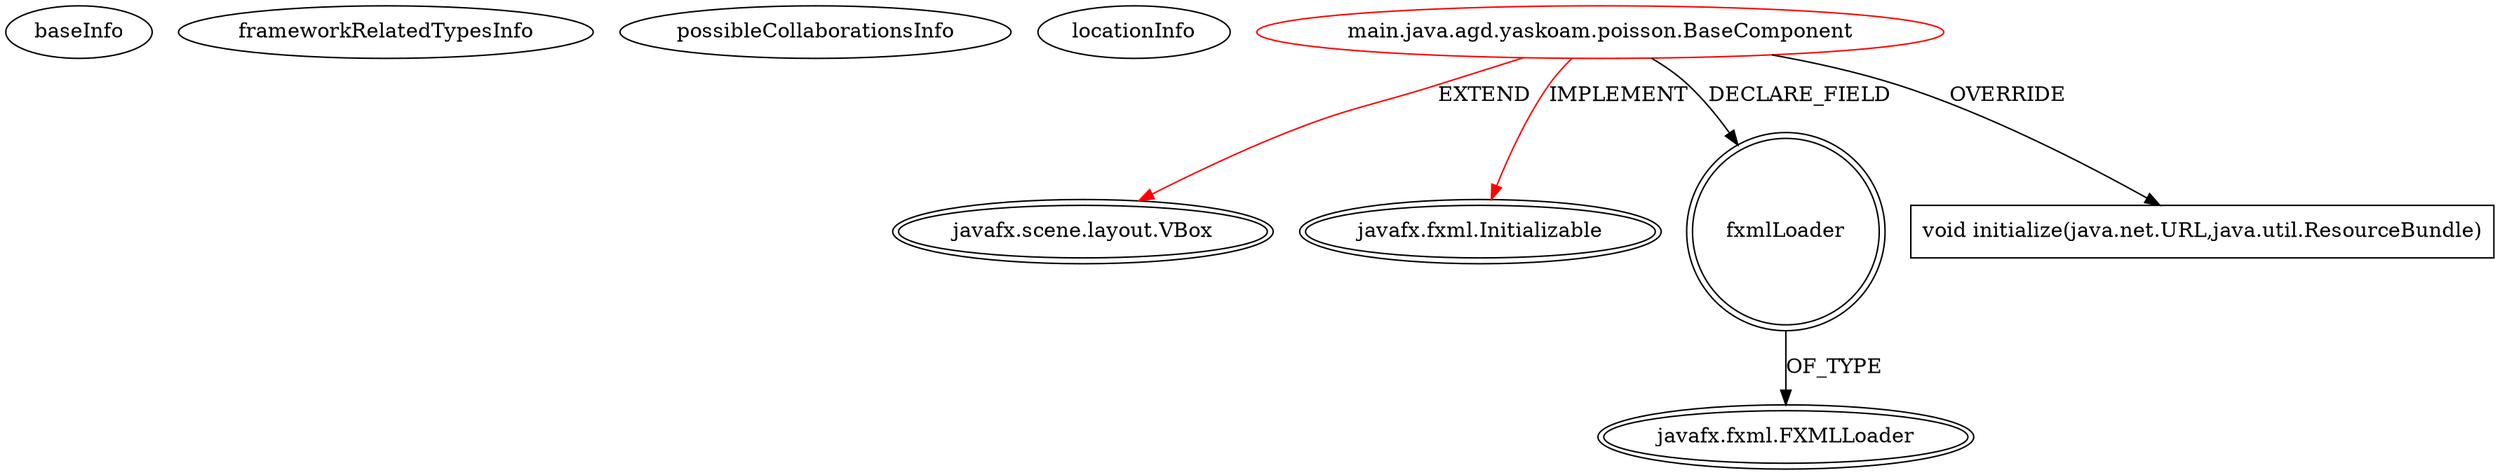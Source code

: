 digraph {
baseInfo[graphId=1792,category="extension_graph",isAnonymous=false,possibleRelation=false]
frameworkRelatedTypesInfo[0="javafx.scene.layout.VBox",1="javafx.fxml.Initializable"]
possibleCollaborationsInfo[]
locationInfo[projectName="alexei-yasko-PoissonDistributionDemo",filePath="/alexei-yasko-PoissonDistributionDemo/PoissonDistributionDemo-master/src/main/java/agd/yaskoam/poisson/BaseComponent.java",contextSignature="BaseComponent",graphId="1792"]
0[label="main.java.agd.yaskoam.poisson.BaseComponent",vertexType="ROOT_CLIENT_CLASS_DECLARATION",isFrameworkType=false,color=red]
1[label="javafx.scene.layout.VBox",vertexType="FRAMEWORK_CLASS_TYPE",isFrameworkType=true,peripheries=2]
2[label="javafx.fxml.Initializable",vertexType="FRAMEWORK_INTERFACE_TYPE",isFrameworkType=true,peripheries=2]
3[label="fxmlLoader",vertexType="FIELD_DECLARATION",isFrameworkType=true,peripheries=2,shape=circle]
4[label="javafx.fxml.FXMLLoader",vertexType="FRAMEWORK_CLASS_TYPE",isFrameworkType=true,peripheries=2]
5[label="void initialize(java.net.URL,java.util.ResourceBundle)",vertexType="OVERRIDING_METHOD_DECLARATION",isFrameworkType=false,shape=box]
0->1[label="EXTEND",color=red]
0->2[label="IMPLEMENT",color=red]
0->3[label="DECLARE_FIELD"]
3->4[label="OF_TYPE"]
0->5[label="OVERRIDE"]
}
